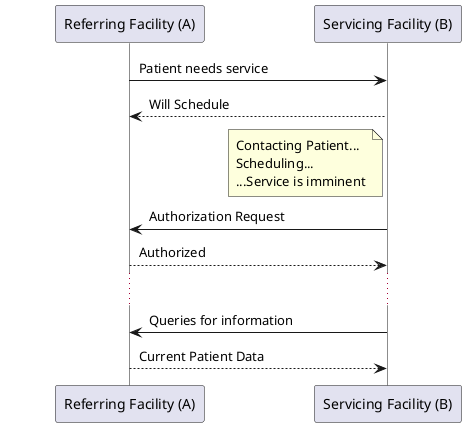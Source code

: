 @startuml
skinparam NoteTextAlignment left
skinparam Padding 2
skinparam ParticipantPadding 50
skinparam LifelineStrategy solid

participant "Referring Facility (A)" as A
participant "Servicing Facility (B)" as B

A -> B: Patient needs service
return Will Schedule

note left of B
  Contacting Patient...
  Scheduling...
  ...Service is imminent
end note

B -> A: Authorization Request
return Authorized

...

B -> A: Queries for information
return Current Patient Data

@enduml